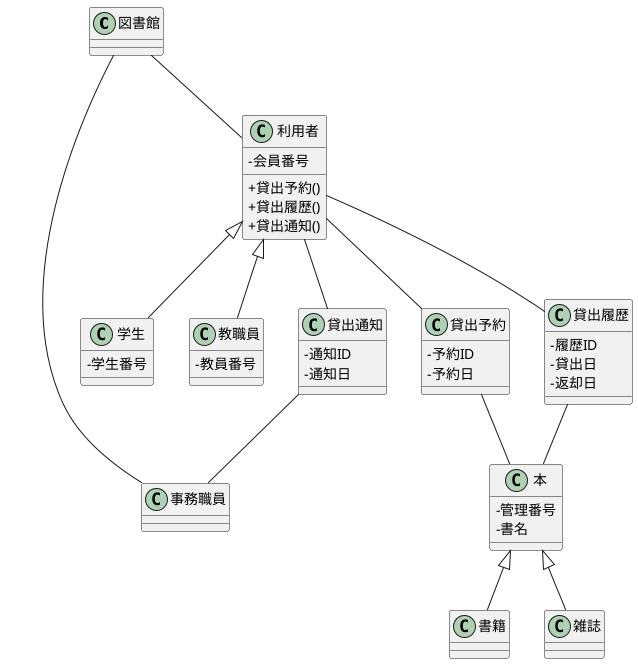 @startuml 図書館システムクラス図
skinparam classAttributeIconSize 0

class 図書館
class 事務職員

class 利用者 {
  -会員番号
  +貸出予約()
  +貸出履歴()
  +貸出通知()
}

class 学生 {
  -学生番号
}

class 教職員 {
  -教員番号
}

class 本 {
  -管理番号
  -書名
}

class 書籍 {
}

class 雑誌 {
}

class 貸出予約 {
  -予約ID
  -予約日
}

class 貸出履歴 {
  -履歴ID
  -貸出日
  -返却日
}

class 貸出通知 {
  -通知ID
  -通知日
}

図書館 -- 事務職員
図書館 -- 利用者

利用者 <|-- 学生
利用者 <|-- 教職員

本 <|-- 書籍
本 <|-- 雑誌

利用者 -- 貸出予約
利用者 -- 貸出履歴
利用者 -- 貸出通知
貸出予約 -- 本
貸出履歴 -- 本
貸出通知 -- 事務職員

@enduml